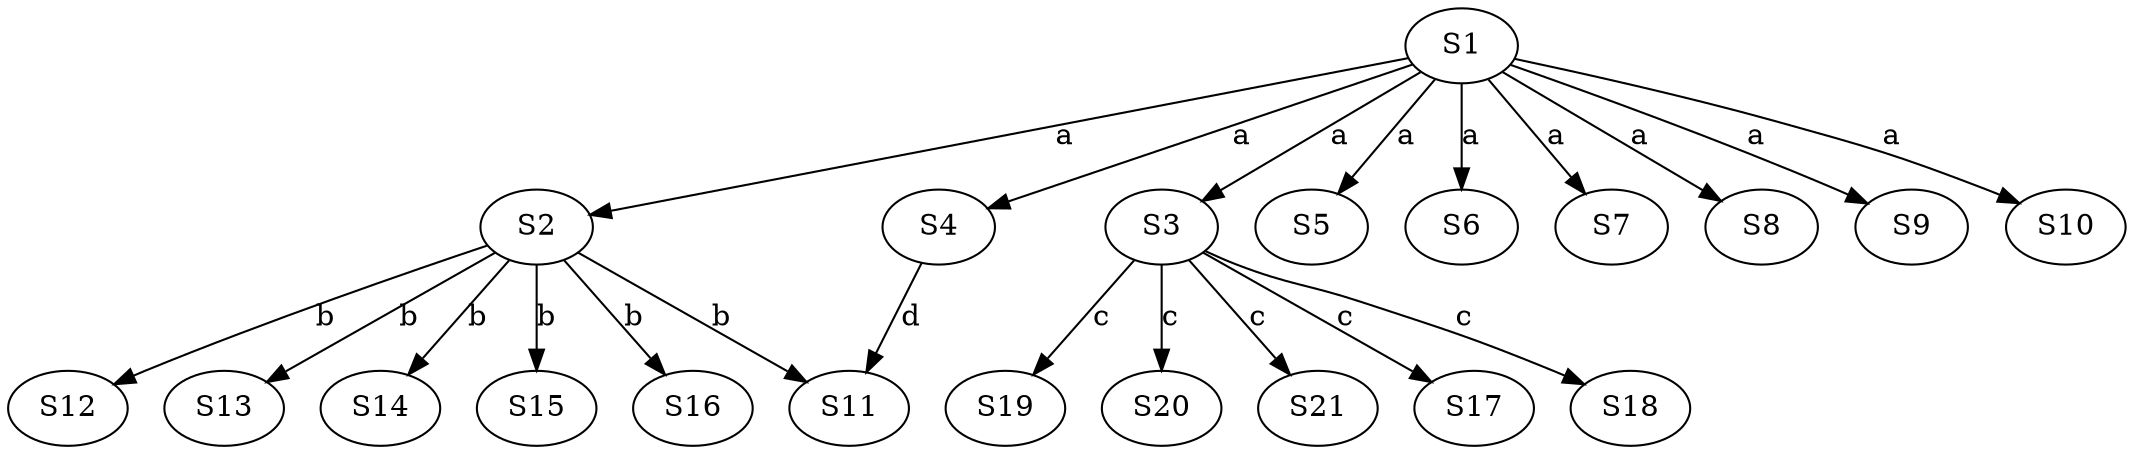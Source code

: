// Repeat in each group. Violation: S4 cross back to b edge group
digraph g1 {
    S1 -> S2 [ label=a ];
    S1 -> S3 [ label=a ];
    S1 -> S4 [ label=a ];
    S1 -> S5 [ label=a ];
    S1 -> S6 [ label=a ];
    S1 -> S7 [ label=a ];
    S1 -> S8 [ label=a ];
    S1 -> S9 [ label=a ];
    S1 -> S10 [ label=a ];

    S2 -> S11 [ label=b ];
    S2 -> S12 [ label=b ];
    S2 -> S13 [ label=b ];
    S2 -> S14 [ label=b ];
    S2 -> S15 [ label=b ];
    S2 -> S16 [ label=b ];

    S3 -> S17 [ label=c ];
    S3 -> S18 [ label=c ];
    S3 -> S19 [ label=c ];
    S3 -> S20 [ label=c ];
    S3 -> S21 [ label=c ];

    S4 -> S11 [ label=d ];
}